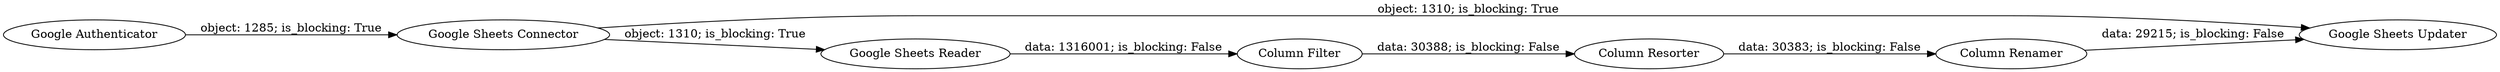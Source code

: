 digraph {
	"7023124047265657150_1" [label="Google Authenticator"]
	"7023124047265657150_6" [label="Google Sheets Updater"]
	"7023124047265657150_7" [label="Column Filter"]
	"7023124047265657150_13" [label="Column Resorter"]
	"7023124047265657150_14" [label="Column Renamer"]
	"7023124047265657150_2" [label="Google Sheets Reader"]
	"7023124047265657150_5" [label="Google Sheets Connector"]
	"7023124047265657150_5" -> "7023124047265657150_6" [label="object: 1310; is_blocking: True"]
	"7023124047265657150_14" -> "7023124047265657150_6" [label="data: 29215; is_blocking: False"]
	"7023124047265657150_2" -> "7023124047265657150_7" [label="data: 1316001; is_blocking: False"]
	"7023124047265657150_1" -> "7023124047265657150_5" [label="object: 1285; is_blocking: True"]
	"7023124047265657150_5" -> "7023124047265657150_2" [label="object: 1310; is_blocking: True"]
	"7023124047265657150_7" -> "7023124047265657150_13" [label="data: 30388; is_blocking: False"]
	"7023124047265657150_13" -> "7023124047265657150_14" [label="data: 30383; is_blocking: False"]
	rankdir=LR
}
